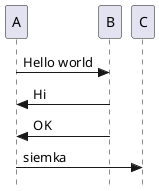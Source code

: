 @startuml Hello World
skinparam Style strictuml
A -> B : Hello world
B -> A : Hi
A <- B : OK
A -> C : siemka
@enduml